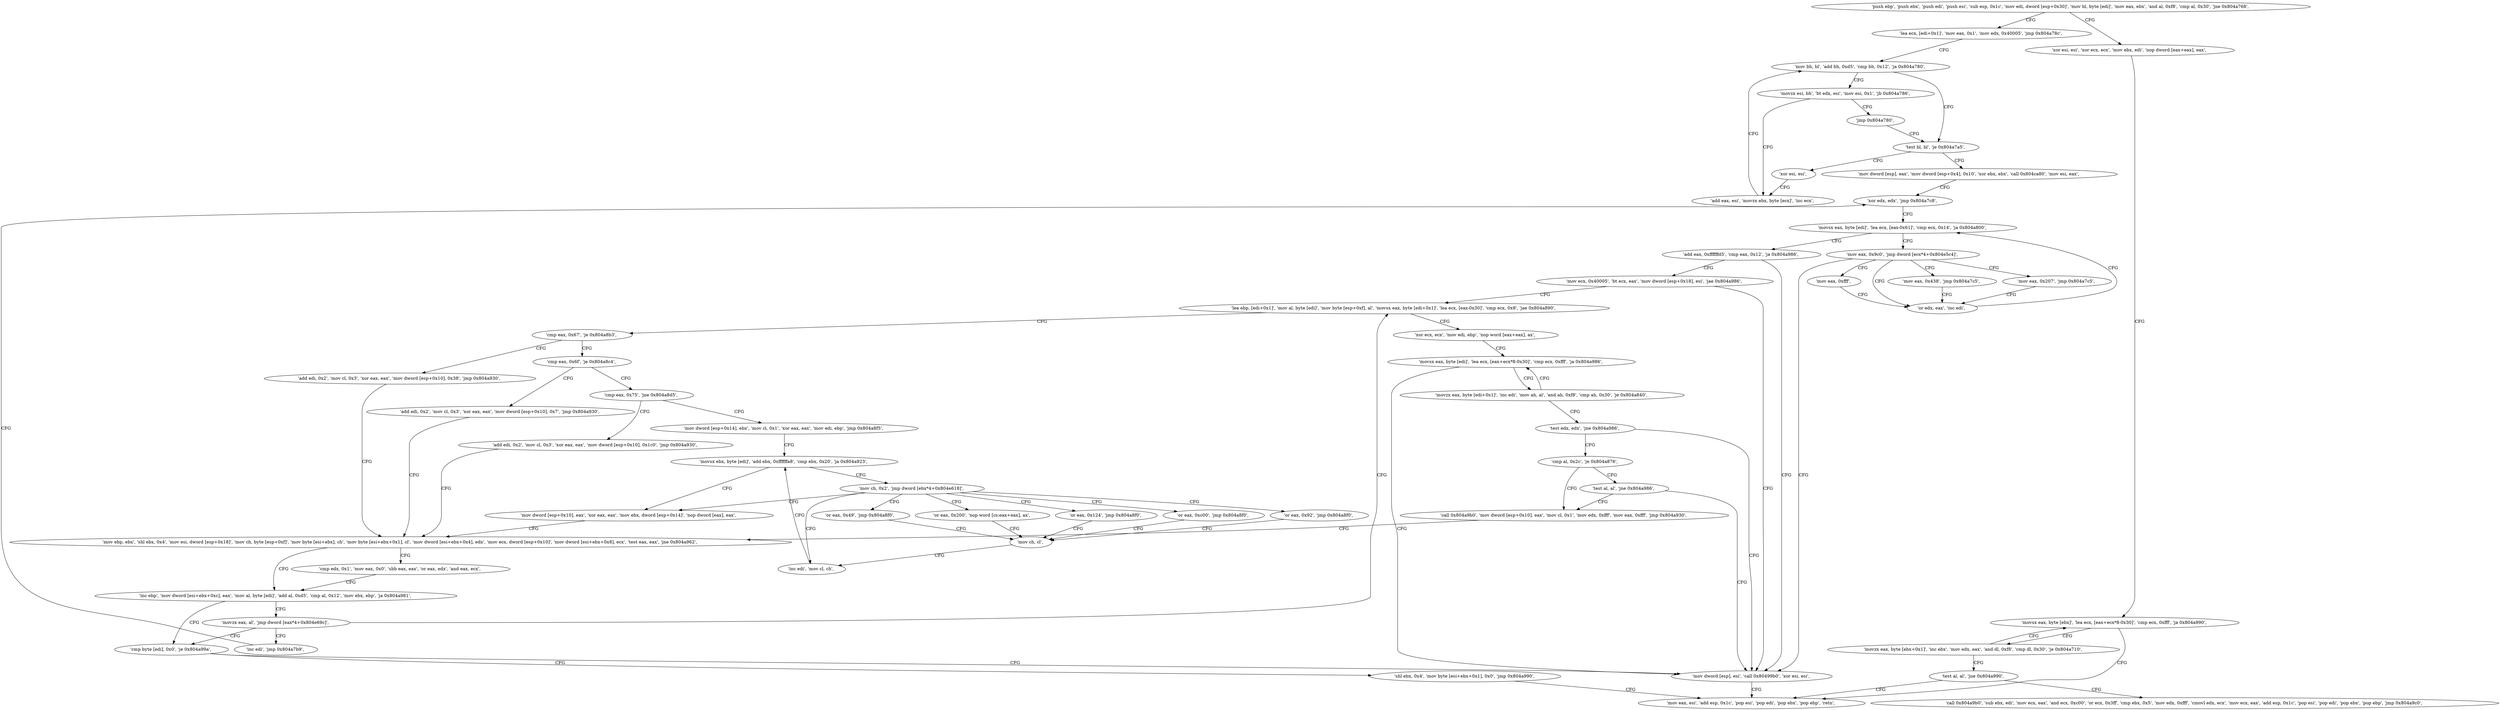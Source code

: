 digraph "func" {
"134522608" [label = "'push ebp', 'push ebx', 'push edi', 'push esi', 'sub esp, 0x1c', 'mov edi, dword [esp+0x30]', 'mov bl, byte [edi]', 'mov eax, ebx', 'and al, 0xf8', 'cmp al, 0x30', 'jne 0x804a768', " ]
"134522728" [label = "'lea ecx, [edi+0x1]', 'mov eax, 0x1', 'mov edx, 0x40005', 'jmp 0x804a78c', " ]
"134522629" [label = "'xor esi, esi', 'xor ecx, ecx', 'mov ebx, edi', 'nop dword [eax+eax], eax', " ]
"134522764" [label = "'mov bh, bl', 'add bh, 0xd5', 'cmp bh, 0x12', 'ja 0x804a780', " ]
"134522640" [label = "'movsx eax, byte [ebx]', 'lea ecx, [eax+ecx*8-0x30]', 'cmp ecx, 0xfff', 'ja 0x804a990', " ]
"134522752" [label = "'test bl, bl', 'je 0x804a7a5', " ]
"134522774" [label = "'movzx esi, bh', 'bt edx, esi', 'mov esi, 0x1', 'jb 0x804a786', " ]
"134523280" [label = "'mov eax, esi', 'add esp, 0x1c', 'pop esi', 'pop edi', 'pop ebx', 'pop ebp', 'retn', " ]
"134522659" [label = "'movzx eax, byte [ebx+0x1]', 'inc ebx', 'mov edx, eax', 'and dl, 0xf8', 'cmp dl, 0x30', 'je 0x804a710', " ]
"134522674" [label = "'test al, al', 'jne 0x804a990', " ]
"134522789" [label = "'mov dword [esp], eax', 'mov dword [esp+0x4], 0x10', 'xor ebx, ebx', 'call 0x804ca80', 'mov esi, eax', " ]
"134522756" [label = "'xor esi, esi', " ]
"134522758" [label = "'add eax, esi', 'movzx ebx, byte [ecx]', 'inc ecx', " ]
"134522787" [label = "'jmp 0x804a780', " ]
"134522682" [label = "'call 0x804a9b0', 'sub ebx, edi', 'mov ecx, eax', 'and ecx, 0xc00', 'or ecx, 0x3ff', 'cmp ebx, 0x5', 'mov edx, 0xfff', 'cmovl edx, ecx', 'mov ecx, eax', 'add esp, 0x1c', 'pop esi', 'pop edi', 'pop ebx', 'pop ebp', 'jmp 0x804a9c0', " ]
"134522809" [label = "'xor edx, edx', 'jmp 0x804a7c8', " ]
"134522824" [label = "'movsx eax, byte [edi]', 'lea ecx, [eax-0x61]', 'cmp ecx, 0x14', 'ja 0x804a800', " ]
"134522880" [label = "'add eax, 0xffffffd5', 'cmp eax, 0x12', 'ja 0x804a986', " ]
"134522835" [label = "'mov eax, 0x9c0', 'jmp dword [ecx*4+0x804e5c4]', " ]
"134523270" [label = "'mov dword [esp], esi', 'call 0x80499b0', 'xor esi, esi', " ]
"134522892" [label = "'mov ecx, 0x40005', 'bt ecx, eax', 'mov dword [esp+0x18], esi', 'jae 0x804a986', " ]
"134522816" [label = "'mov eax, 0xfff', " ]
"134522821" [label = "'or edx, eax', 'inc edi', " ]
"134522847" [label = "'mov eax, 0x438', 'jmp 0x804a7c5', " ]
"134522864" [label = "'mov eax, 0x207', 'jmp 0x804a7c5', " ]
"134522910" [label = "'lea ebp, [edi+0x1]', 'mov al, byte [edi]', 'mov byte [esp+0xf], al', 'movsx eax, byte [edi+0x1]', 'lea ecx, [eax-0x30]', 'cmp ecx, 0x8', 'jae 0x804a890', " ]
"134523024" [label = "'cmp eax, 0x67', 'je 0x804a8b3', " ]
"134522931" [label = "'xor ecx, ecx', 'mov edi, ebp', 'nop word [eax+eax], ax', " ]
"134523059" [label = "'add edi, 0x2', 'mov cl, 0x3', 'xor eax, eax', 'mov dword [esp+0x10], 0x38', 'jmp 0x804a930', " ]
"134523029" [label = "'cmp eax, 0x6f', 'je 0x804a8c4', " ]
"134522944" [label = "'movsx eax, byte [edi]', 'lea ecx, [eax+ecx*8-0x30]', 'cmp ecx, 0xfff', 'ja 0x804a986', " ]
"134523184" [label = "'mov ebp, ebx', 'shl ebx, 0x4', 'mov esi, dword [esp+0x18]', 'mov ch, byte [esp+0xf]', 'mov byte [esi+ebx], ch', 'mov byte [esi+ebx+0x1], cl', 'mov dword [esi+ebx+0x4], edx', 'mov ecx, dword [esp+0x10]', 'mov dword [esi+ebx+0x8], ecx', 'test eax, eax', 'jne 0x804a962', " ]
"134523076" [label = "'add edi, 0x2', 'mov cl, 0x3', 'xor eax, eax', 'mov dword [esp+0x10], 0x7', 'jmp 0x804a930', " ]
"134523034" [label = "'cmp eax, 0x75', 'jne 0x804a8d5', " ]
"134522963" [label = "'movzx eax, byte [edi+0x1]', 'inc edi', 'mov ah, al', 'and ah, 0xf8', 'cmp ah, 0x30', 'je 0x804a840', " ]
"134522978" [label = "'test edx, edx', 'jne 0x804a986', " ]
"134523234" [label = "'inc ebp', 'mov dword [esi+ebx+0xc], eax', 'mov al, byte [edi]', 'add al, 0xd5', 'cmp al, 0x12', 'mov ebx, ebp', 'ja 0x804a981', " ]
"134523220" [label = "'cmp edx, 0x1', 'mov eax, 0x0', 'sbb eax, eax', 'or eax, edx', 'and eax, ecx', " ]
"134523093" [label = "'mov dword [esp+0x14], ebx', 'mov cl, 0x1', 'xor eax, eax', 'mov edi, ebp', 'jmp 0x804a8f5', " ]
"134523039" [label = "'add edi, 0x2', 'mov cl, 0x3', 'xor eax, eax', 'mov dword [esp+0x10], 0x1c0', 'jmp 0x804a930', " ]
"134522986" [label = "'cmp al, 0x2c', 'je 0x804a876', " ]
"134523265" [label = "'cmp byte [edi], 0x0', 'je 0x804a99a', " ]
"134523249" [label = "'movzx eax, al', 'jmp dword [eax*4+0x804e69c]', " ]
"134523125" [label = "'movsx ebx, byte [edi]', 'add ebx, 0xffffffa8', 'cmp ebx, 0x20', 'ja 0x804a923', " ]
"134522998" [label = "'call 0x804a9b0', 'mov dword [esp+0x10], eax', 'mov cl, 0x1', 'mov edx, 0xfff', 'mov eax, 0xfff', 'jmp 0x804a930', " ]
"134522990" [label = "'test al, al', 'jne 0x804a986', " ]
"134523290" [label = "'shl ebx, 0x4', 'mov byte [esi+ebx+0x1], 0x0', 'jmp 0x804a990', " ]
"134523259" [label = "'inc edi', 'jmp 0x804a7b9', " ]
"134523171" [label = "'mov dword [esp+0x10], eax', 'xor eax, eax', 'mov ebx, dword [esp+0x14]', 'nop dword [eax], eax', " ]
"134523136" [label = "'mov ch, 0x2', 'jmp dword [ebx*4+0x804e618]', " ]
"134523105" [label = "'or eax, 0x200', 'nop word [cs:eax+eax], ax', " ]
"134523122" [label = "'inc edi', 'mov cl, ch', " ]
"134523145" [label = "'or eax, 0x124', 'jmp 0x804a8f0', " ]
"134523152" [label = "'or eax, 0xc00', 'jmp 0x804a8f0', " ]
"134523159" [label = "'or eax, 0x92', 'jmp 0x804a8f0', " ]
"134523166" [label = "'or eax, 0x49', 'jmp 0x804a8f0', " ]
"134523120" [label = "'mov ch, cl', " ]
"134522608" -> "134522728" [ label = "CFG" ]
"134522608" -> "134522629" [ label = "CFG" ]
"134522728" -> "134522764" [ label = "CFG" ]
"134522629" -> "134522640" [ label = "CFG" ]
"134522764" -> "134522752" [ label = "CFG" ]
"134522764" -> "134522774" [ label = "CFG" ]
"134522640" -> "134523280" [ label = "CFG" ]
"134522640" -> "134522659" [ label = "CFG" ]
"134522752" -> "134522789" [ label = "CFG" ]
"134522752" -> "134522756" [ label = "CFG" ]
"134522774" -> "134522758" [ label = "CFG" ]
"134522774" -> "134522787" [ label = "CFG" ]
"134522659" -> "134522640" [ label = "CFG" ]
"134522659" -> "134522674" [ label = "CFG" ]
"134522674" -> "134523280" [ label = "CFG" ]
"134522674" -> "134522682" [ label = "CFG" ]
"134522789" -> "134522809" [ label = "CFG" ]
"134522756" -> "134522758" [ label = "CFG" ]
"134522758" -> "134522764" [ label = "CFG" ]
"134522787" -> "134522752" [ label = "CFG" ]
"134522809" -> "134522824" [ label = "CFG" ]
"134522824" -> "134522880" [ label = "CFG" ]
"134522824" -> "134522835" [ label = "CFG" ]
"134522880" -> "134523270" [ label = "CFG" ]
"134522880" -> "134522892" [ label = "CFG" ]
"134522835" -> "134522816" [ label = "CFG" ]
"134522835" -> "134522821" [ label = "CFG" ]
"134522835" -> "134522847" [ label = "CFG" ]
"134522835" -> "134522864" [ label = "CFG" ]
"134522835" -> "134523270" [ label = "CFG" ]
"134523270" -> "134523280" [ label = "CFG" ]
"134522892" -> "134523270" [ label = "CFG" ]
"134522892" -> "134522910" [ label = "CFG" ]
"134522816" -> "134522821" [ label = "CFG" ]
"134522821" -> "134522824" [ label = "CFG" ]
"134522847" -> "134522821" [ label = "CFG" ]
"134522864" -> "134522821" [ label = "CFG" ]
"134522910" -> "134523024" [ label = "CFG" ]
"134522910" -> "134522931" [ label = "CFG" ]
"134523024" -> "134523059" [ label = "CFG" ]
"134523024" -> "134523029" [ label = "CFG" ]
"134522931" -> "134522944" [ label = "CFG" ]
"134523059" -> "134523184" [ label = "CFG" ]
"134523029" -> "134523076" [ label = "CFG" ]
"134523029" -> "134523034" [ label = "CFG" ]
"134522944" -> "134523270" [ label = "CFG" ]
"134522944" -> "134522963" [ label = "CFG" ]
"134523184" -> "134523234" [ label = "CFG" ]
"134523184" -> "134523220" [ label = "CFG" ]
"134523076" -> "134523184" [ label = "CFG" ]
"134523034" -> "134523093" [ label = "CFG" ]
"134523034" -> "134523039" [ label = "CFG" ]
"134522963" -> "134522944" [ label = "CFG" ]
"134522963" -> "134522978" [ label = "CFG" ]
"134522978" -> "134523270" [ label = "CFG" ]
"134522978" -> "134522986" [ label = "CFG" ]
"134523234" -> "134523265" [ label = "CFG" ]
"134523234" -> "134523249" [ label = "CFG" ]
"134523220" -> "134523234" [ label = "CFG" ]
"134523093" -> "134523125" [ label = "CFG" ]
"134523039" -> "134523184" [ label = "CFG" ]
"134522986" -> "134522998" [ label = "CFG" ]
"134522986" -> "134522990" [ label = "CFG" ]
"134523265" -> "134523290" [ label = "CFG" ]
"134523265" -> "134523270" [ label = "CFG" ]
"134523249" -> "134522910" [ label = "CFG" ]
"134523249" -> "134523259" [ label = "CFG" ]
"134523249" -> "134523265" [ label = "CFG" ]
"134523125" -> "134523171" [ label = "CFG" ]
"134523125" -> "134523136" [ label = "CFG" ]
"134522998" -> "134523184" [ label = "CFG" ]
"134522990" -> "134523270" [ label = "CFG" ]
"134522990" -> "134522998" [ label = "CFG" ]
"134523290" -> "134523280" [ label = "CFG" ]
"134523259" -> "134522809" [ label = "CFG" ]
"134523171" -> "134523184" [ label = "CFG" ]
"134523136" -> "134523105" [ label = "CFG" ]
"134523136" -> "134523122" [ label = "CFG" ]
"134523136" -> "134523145" [ label = "CFG" ]
"134523136" -> "134523152" [ label = "CFG" ]
"134523136" -> "134523159" [ label = "CFG" ]
"134523136" -> "134523166" [ label = "CFG" ]
"134523136" -> "134523171" [ label = "CFG" ]
"134523105" -> "134523120" [ label = "CFG" ]
"134523122" -> "134523125" [ label = "CFG" ]
"134523145" -> "134523120" [ label = "CFG" ]
"134523152" -> "134523120" [ label = "CFG" ]
"134523159" -> "134523120" [ label = "CFG" ]
"134523166" -> "134523120" [ label = "CFG" ]
"134523120" -> "134523122" [ label = "CFG" ]
}
